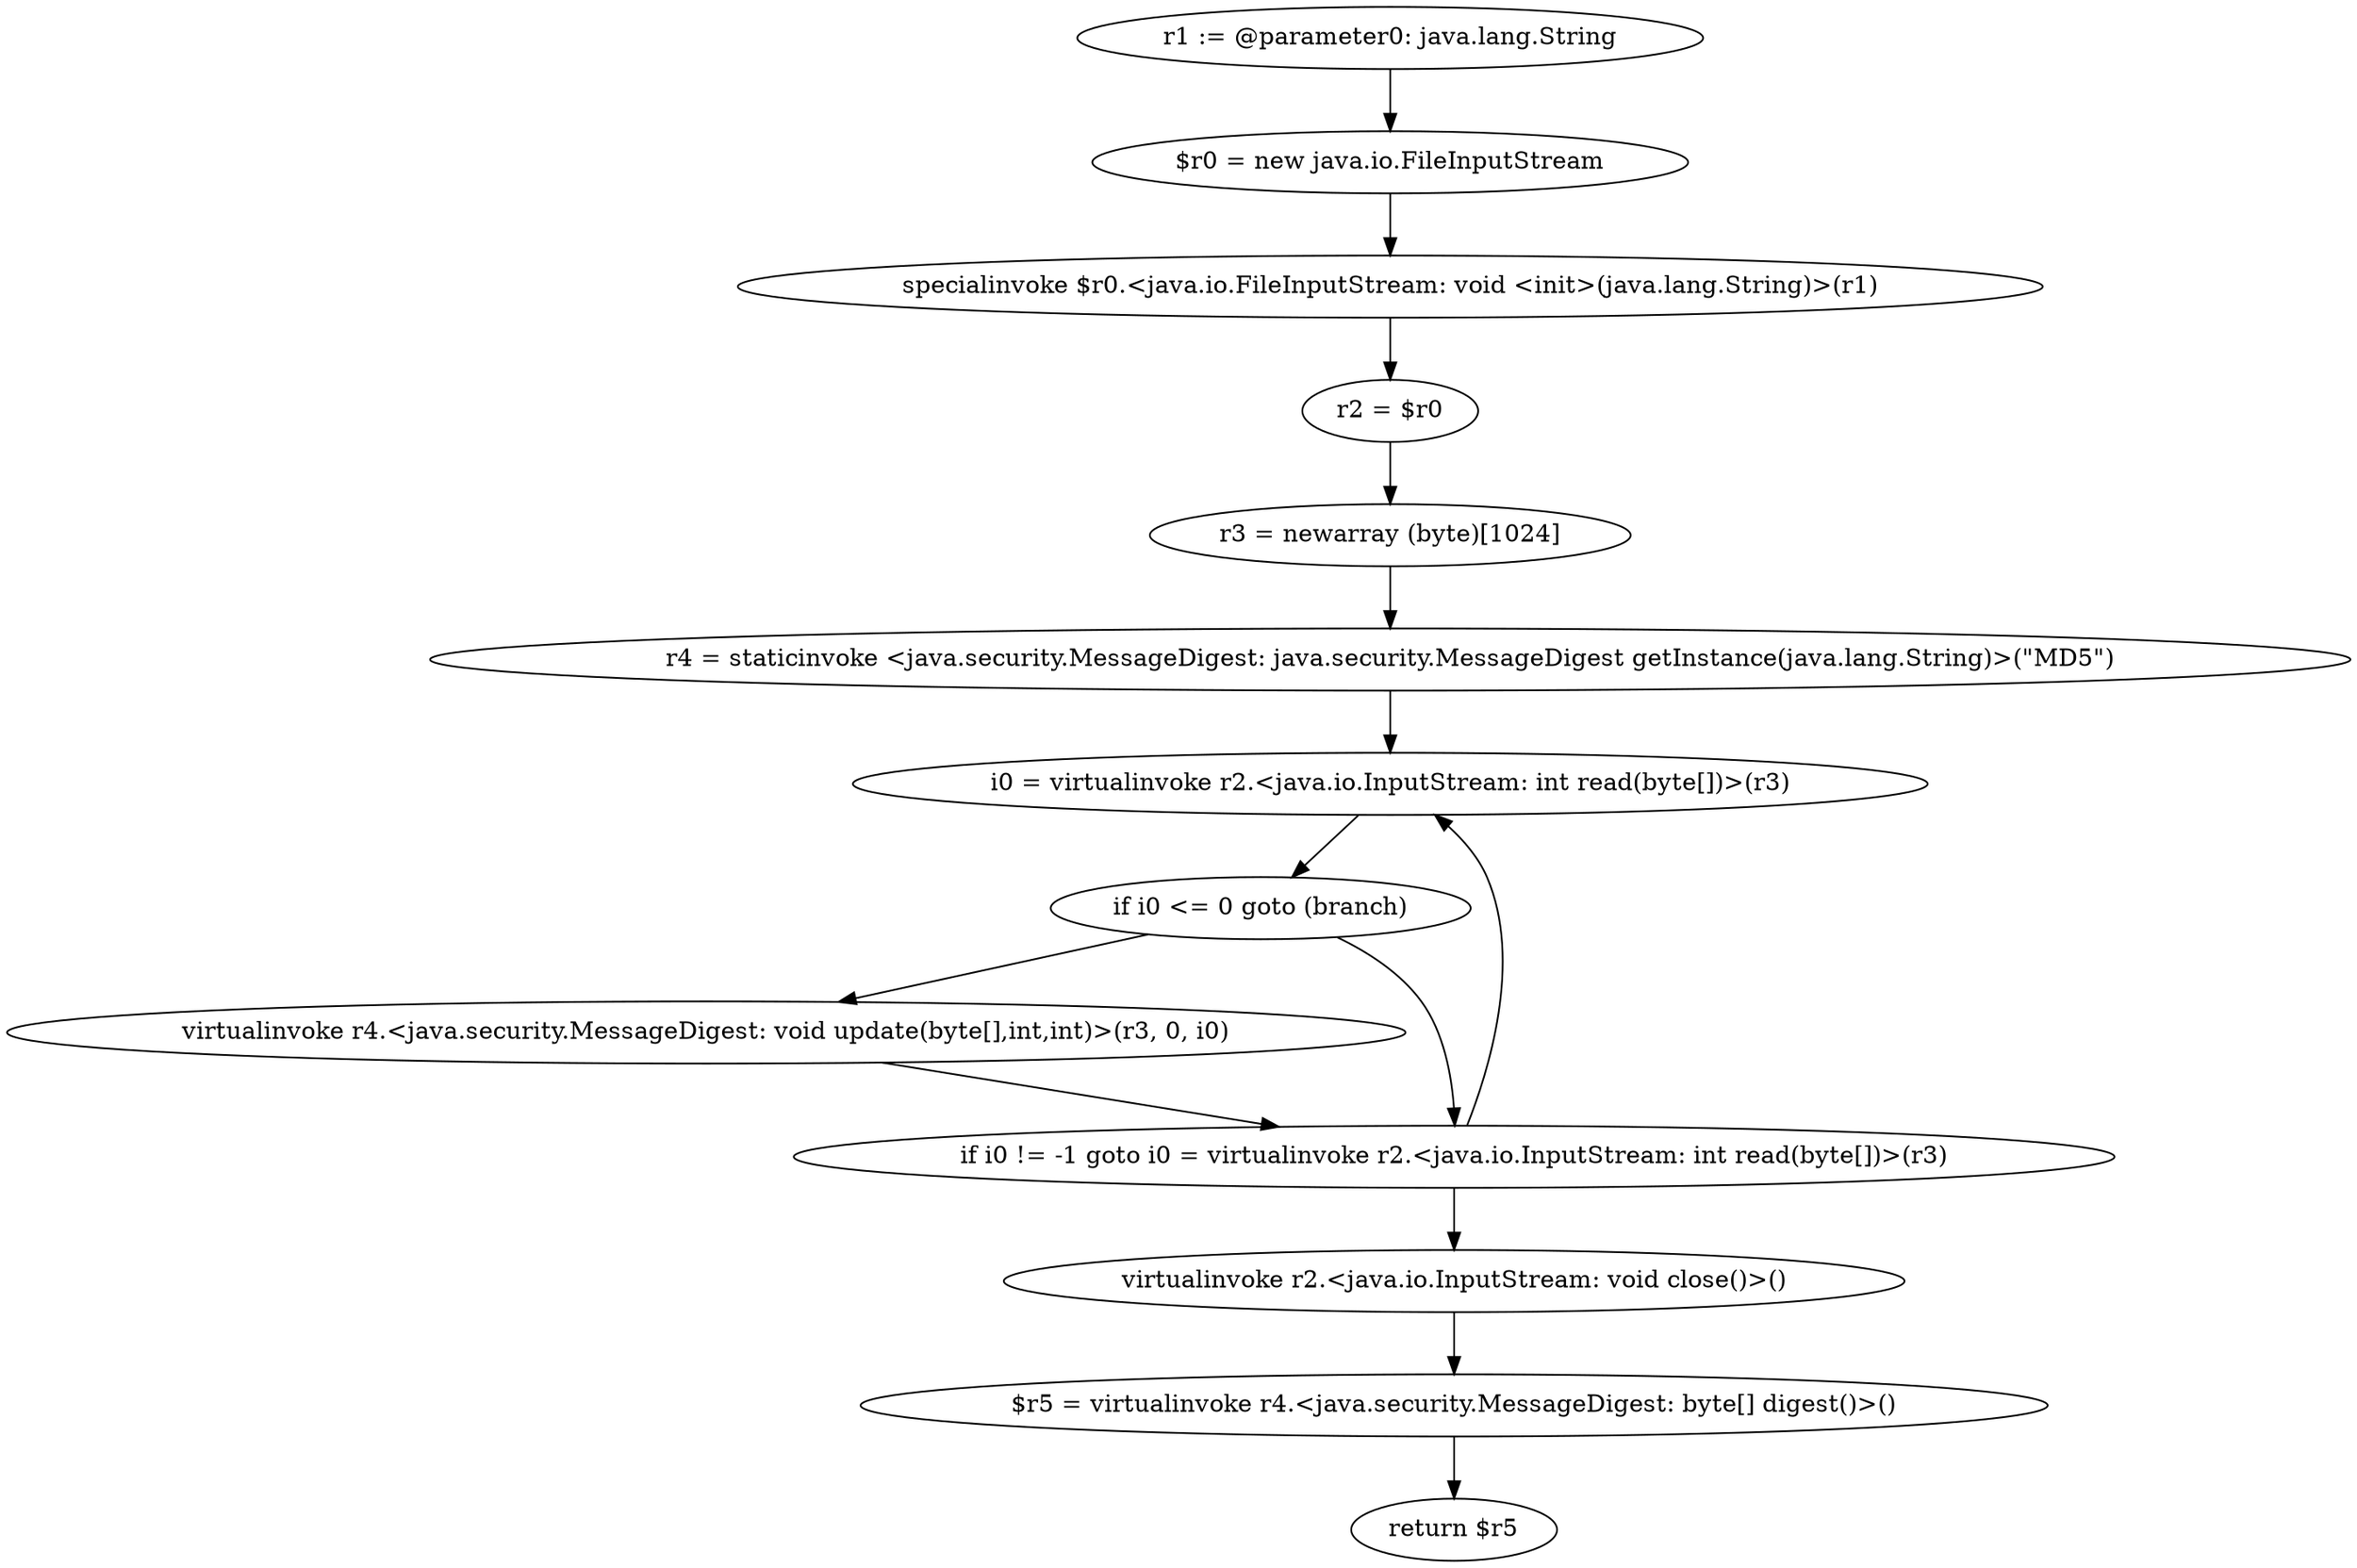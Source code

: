 digraph "unitGraph" {
    "r1 := @parameter0: java.lang.String"
    "$r0 = new java.io.FileInputStream"
    "specialinvoke $r0.<java.io.FileInputStream: void <init>(java.lang.String)>(r1)"
    "r2 = $r0"
    "r3 = newarray (byte)[1024]"
    "r4 = staticinvoke <java.security.MessageDigest: java.security.MessageDigest getInstance(java.lang.String)>(\"MD5\")"
    "i0 = virtualinvoke r2.<java.io.InputStream: int read(byte[])>(r3)"
    "if i0 <= 0 goto (branch)"
    "virtualinvoke r4.<java.security.MessageDigest: void update(byte[],int,int)>(r3, 0, i0)"
    "if i0 != -1 goto i0 = virtualinvoke r2.<java.io.InputStream: int read(byte[])>(r3)"
    "virtualinvoke r2.<java.io.InputStream: void close()>()"
    "$r5 = virtualinvoke r4.<java.security.MessageDigest: byte[] digest()>()"
    "return $r5"
    "r1 := @parameter0: java.lang.String"->"$r0 = new java.io.FileInputStream";
    "$r0 = new java.io.FileInputStream"->"specialinvoke $r0.<java.io.FileInputStream: void <init>(java.lang.String)>(r1)";
    "specialinvoke $r0.<java.io.FileInputStream: void <init>(java.lang.String)>(r1)"->"r2 = $r0";
    "r2 = $r0"->"r3 = newarray (byte)[1024]";
    "r3 = newarray (byte)[1024]"->"r4 = staticinvoke <java.security.MessageDigest: java.security.MessageDigest getInstance(java.lang.String)>(\"MD5\")";
    "r4 = staticinvoke <java.security.MessageDigest: java.security.MessageDigest getInstance(java.lang.String)>(\"MD5\")"->"i0 = virtualinvoke r2.<java.io.InputStream: int read(byte[])>(r3)";
    "i0 = virtualinvoke r2.<java.io.InputStream: int read(byte[])>(r3)"->"if i0 <= 0 goto (branch)";
    "if i0 <= 0 goto (branch)"->"virtualinvoke r4.<java.security.MessageDigest: void update(byte[],int,int)>(r3, 0, i0)";
    "if i0 <= 0 goto (branch)"->"if i0 != -1 goto i0 = virtualinvoke r2.<java.io.InputStream: int read(byte[])>(r3)";
    "virtualinvoke r4.<java.security.MessageDigest: void update(byte[],int,int)>(r3, 0, i0)"->"if i0 != -1 goto i0 = virtualinvoke r2.<java.io.InputStream: int read(byte[])>(r3)";
    "if i0 != -1 goto i0 = virtualinvoke r2.<java.io.InputStream: int read(byte[])>(r3)"->"virtualinvoke r2.<java.io.InputStream: void close()>()";
    "if i0 != -1 goto i0 = virtualinvoke r2.<java.io.InputStream: int read(byte[])>(r3)"->"i0 = virtualinvoke r2.<java.io.InputStream: int read(byte[])>(r3)";
    "virtualinvoke r2.<java.io.InputStream: void close()>()"->"$r5 = virtualinvoke r4.<java.security.MessageDigest: byte[] digest()>()";
    "$r5 = virtualinvoke r4.<java.security.MessageDigest: byte[] digest()>()"->"return $r5";
}
